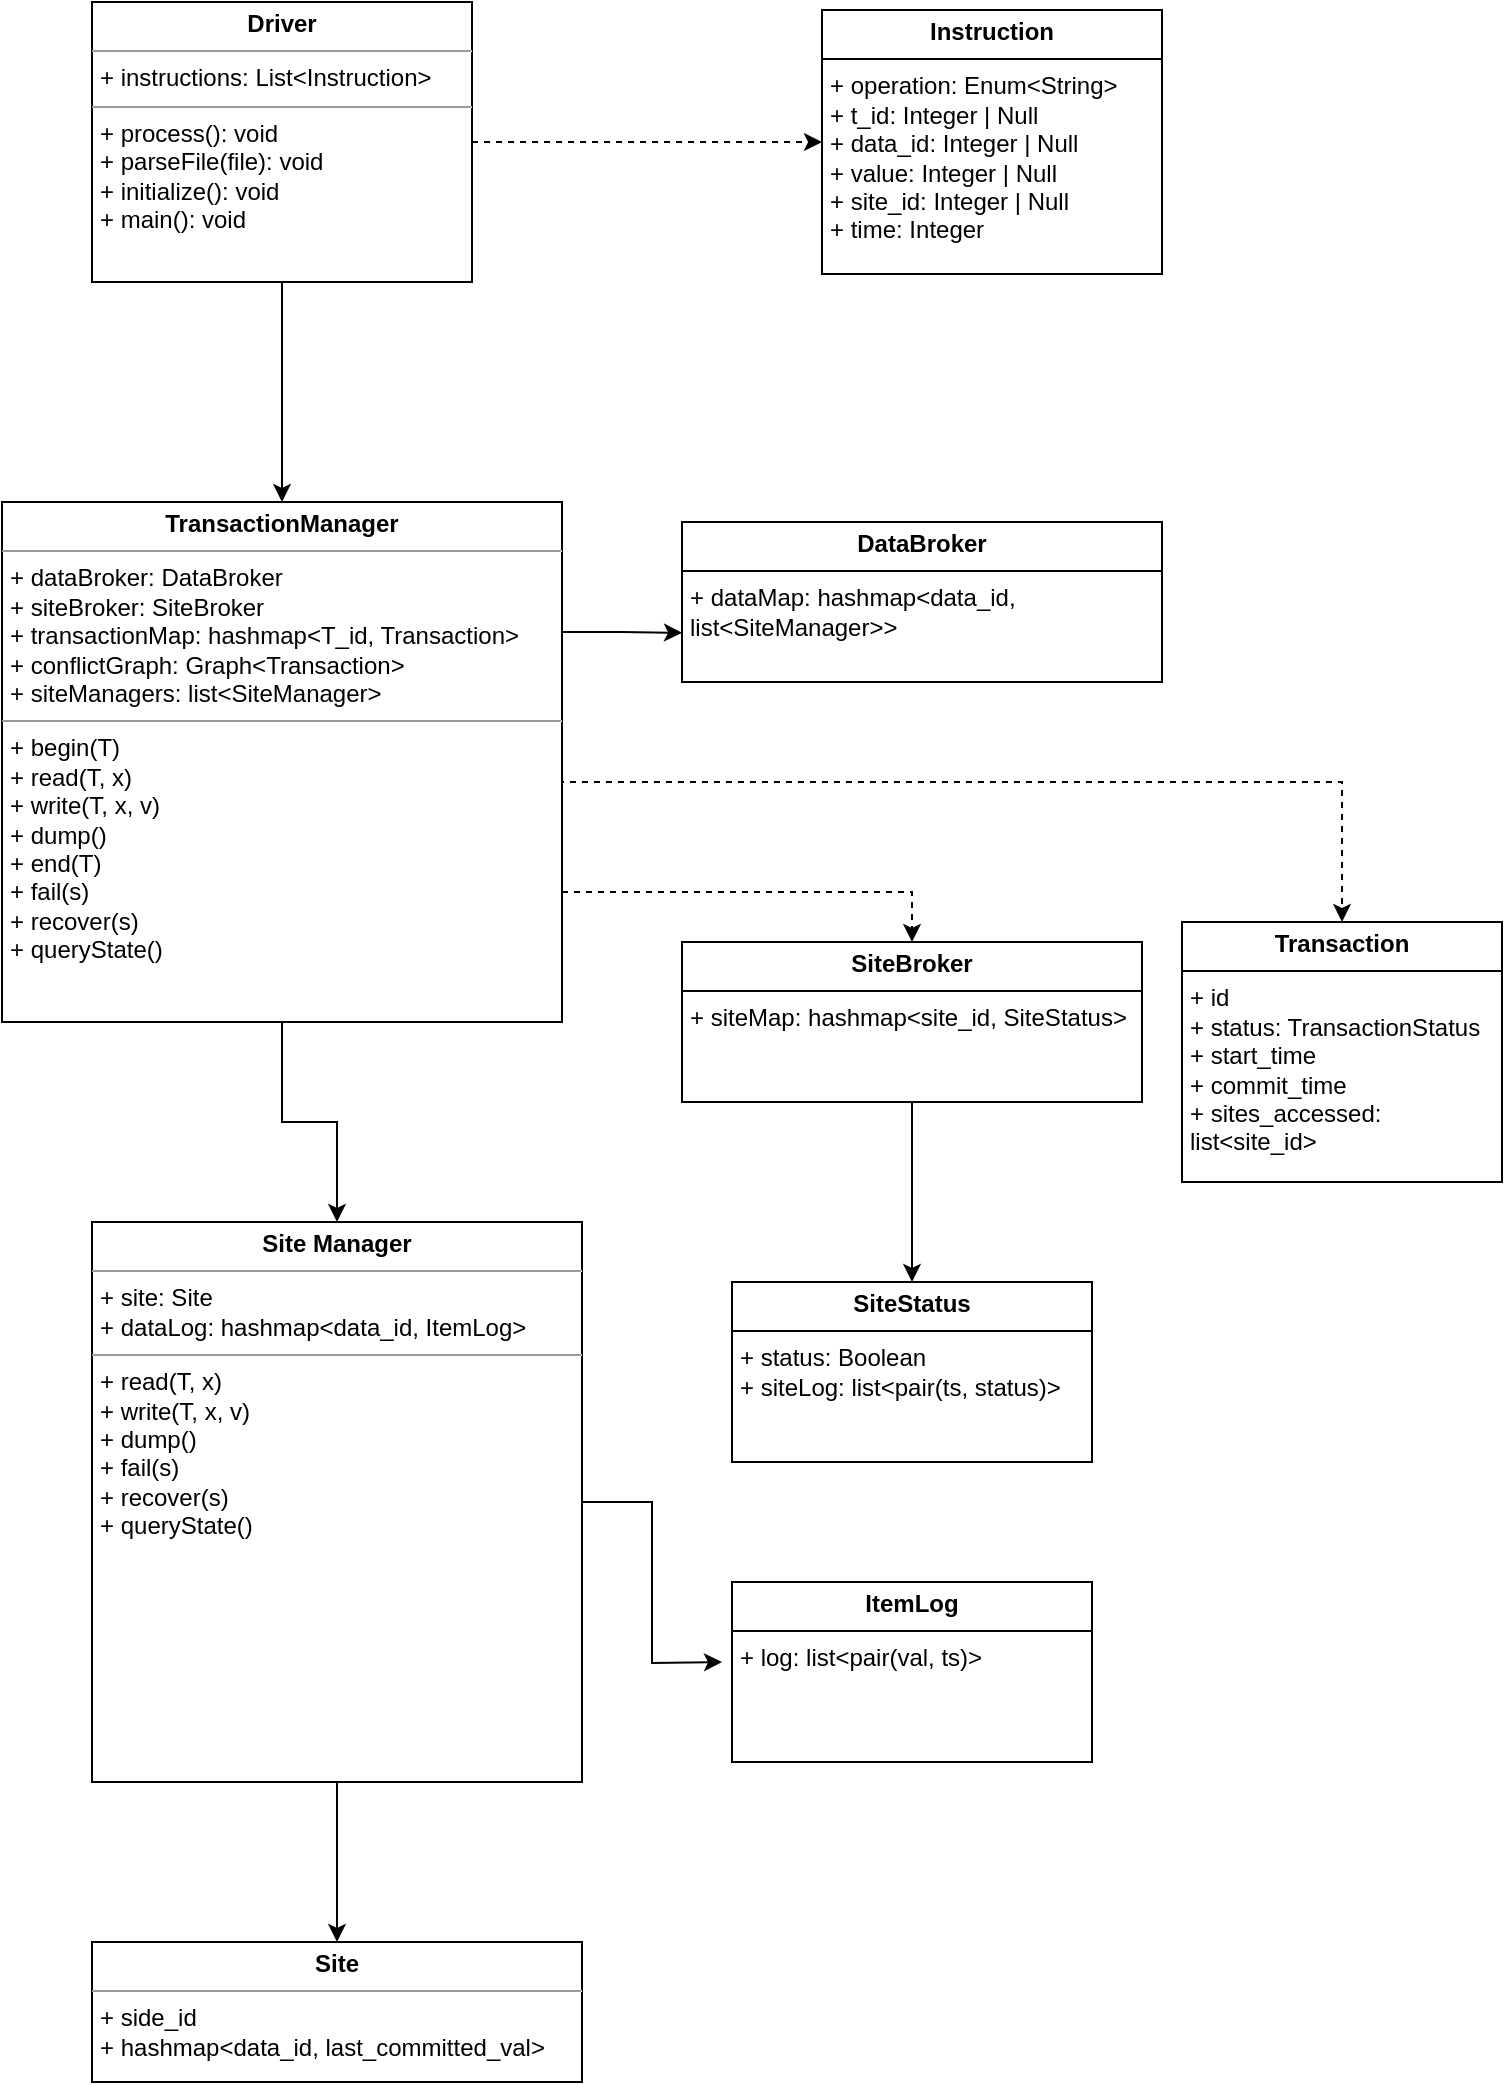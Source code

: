 <mxfile version="24.8.3">
  <diagram name="Page-1" id="c4acf3e9-155e-7222-9cf6-157b1a14988f">
    <mxGraphModel dx="909" dy="1709" grid="1" gridSize="10" guides="1" tooltips="1" connect="1" arrows="1" fold="1" page="1" pageScale="1" pageWidth="850" pageHeight="1100" background="none" math="0" shadow="0">
      <root>
        <mxCell id="0" />
        <mxCell id="1" parent="0" />
        <mxCell id="5d2195bd80daf111-10" value="&lt;p style=&quot;margin:0px;margin-top:4px;text-align:center;&quot;&gt;&lt;b&gt;Site&lt;/b&gt;&lt;/p&gt;&lt;hr size=&quot;1&quot;&gt;&lt;p style=&quot;margin:0px;margin-left:4px;&quot;&gt;+ side_id&lt;/p&gt;&lt;p style=&quot;margin:0px;margin-left:4px;&quot;&gt;+&amp;nbsp;&lt;span style=&quot;background-color: initial;&quot;&gt;hashmap&amp;lt;data_id, last_committed_val&amp;gt;&lt;/span&gt;&lt;/p&gt;&lt;p style=&quot;margin:0px;margin-left:4px;&quot;&gt;&lt;br&gt;&lt;/p&gt;" style="verticalAlign=top;align=left;overflow=fill;fontSize=12;fontFamily=Helvetica;html=1;rounded=0;shadow=0;comic=0;labelBackgroundColor=none;strokeWidth=1" parent="1" vertex="1">
          <mxGeometry x="95" y="890" width="245" height="70" as="geometry" />
        </mxCell>
        <mxCell id="EIfYpKHlNEmlDHZDdE43-5" style="edgeStyle=orthogonalEdgeStyle;rounded=0;orthogonalLoop=1;jettySize=auto;html=1;" parent="1" source="5d2195bd80daf111-18" target="5d2195bd80daf111-19" edge="1">
          <mxGeometry relative="1" as="geometry" />
        </mxCell>
        <mxCell id="EIfYpKHlNEmlDHZDdE43-37" style="edgeStyle=orthogonalEdgeStyle;rounded=0;orthogonalLoop=1;jettySize=auto;html=1;exitX=1;exitY=0.5;exitDx=0;exitDy=0;entryX=0;entryY=0.5;entryDx=0;entryDy=0;dashed=1;" parent="1" source="5d2195bd80daf111-18" target="EIfYpKHlNEmlDHZDdE43-35" edge="1">
          <mxGeometry relative="1" as="geometry" />
        </mxCell>
        <mxCell id="5d2195bd80daf111-18" value="&lt;p style=&quot;margin:0px;margin-top:4px;text-align:center;&quot;&gt;&lt;b&gt;Driver&lt;/b&gt;&lt;/p&gt;&lt;hr size=&quot;1&quot;&gt;&lt;p style=&quot;margin:0px;margin-left:4px;&quot;&gt;+ instructions: List&amp;lt;Instruction&amp;gt;&lt;/p&gt;&lt;hr size=&quot;1&quot;&gt;&lt;p style=&quot;margin:0px;margin-left:4px;&quot;&gt;+ process(): void&lt;br&gt;+ parseFile(file): void&lt;/p&gt;&lt;p style=&quot;margin:0px;margin-left:4px;&quot;&gt;+ initialize(): void&lt;/p&gt;&lt;p style=&quot;margin:0px;margin-left:4px;&quot;&gt;+ main(): void&lt;/p&gt;&lt;p style=&quot;margin:0px;margin-left:4px;&quot;&gt;&lt;br&gt;&lt;/p&gt;" style="verticalAlign=top;align=left;overflow=fill;fontSize=12;fontFamily=Helvetica;html=1;rounded=0;shadow=0;comic=0;labelBackgroundColor=none;strokeWidth=1" parent="1" vertex="1">
          <mxGeometry x="95" y="-80" width="190" height="140" as="geometry" />
        </mxCell>
        <mxCell id="EIfYpKHlNEmlDHZDdE43-41" style="edgeStyle=orthogonalEdgeStyle;rounded=0;orthogonalLoop=1;jettySize=auto;html=1;exitX=1;exitY=0.5;exitDx=0;exitDy=0;entryX=0.5;entryY=0;entryDx=0;entryDy=0;dashed=1;" parent="1" source="5d2195bd80daf111-19" target="EIfYpKHlNEmlDHZDdE43-38" edge="1">
          <mxGeometry relative="1" as="geometry">
            <Array as="points">
              <mxPoint x="250" y="310" />
              <mxPoint x="720" y="310" />
            </Array>
          </mxGeometry>
        </mxCell>
        <mxCell id="EIfYpKHlNEmlDHZDdE43-47" style="edgeStyle=orthogonalEdgeStyle;rounded=0;orthogonalLoop=1;jettySize=auto;html=1;exitX=1;exitY=0.75;exitDx=0;exitDy=0;entryX=0.5;entryY=0;entryDx=0;entryDy=0;dashed=1;" parent="1" source="5d2195bd80daf111-19" target="EIfYpKHlNEmlDHZDdE43-46" edge="1">
          <mxGeometry relative="1" as="geometry" />
        </mxCell>
        <mxCell id="ZkX1OmZ0OC17ezpgjjzT-1" style="edgeStyle=orthogonalEdgeStyle;rounded=0;orthogonalLoop=1;jettySize=auto;html=1;entryX=0.5;entryY=0;entryDx=0;entryDy=0;" edge="1" parent="1" source="5d2195bd80daf111-19" target="5d2195bd80daf111-20">
          <mxGeometry relative="1" as="geometry" />
        </mxCell>
        <mxCell id="ZkX1OmZ0OC17ezpgjjzT-2" style="edgeStyle=orthogonalEdgeStyle;rounded=0;orthogonalLoop=1;jettySize=auto;html=1;exitX=1;exitY=0.25;exitDx=0;exitDy=0;" edge="1" parent="1" source="5d2195bd80daf111-19">
          <mxGeometry relative="1" as="geometry">
            <mxPoint x="390" y="235.4" as="targetPoint" />
          </mxGeometry>
        </mxCell>
        <mxCell id="5d2195bd80daf111-19" value="&lt;p style=&quot;margin:0px;margin-top:4px;text-align:center;&quot;&gt;&lt;b&gt;TransactionManager&lt;/b&gt;&lt;/p&gt;&lt;hr size=&quot;1&quot;&gt;&lt;p style=&quot;margin:0px;margin-left:4px;&quot;&gt;+ dataBroker: DataBroker&lt;br&gt;+ siteBroker: SiteBroker&lt;/p&gt;&lt;p style=&quot;margin:0px;margin-left:4px;&quot;&gt;+ transactionMap&lt;span style=&quot;background-color: initial;&quot;&gt;: hashmap&lt;/span&gt;&lt;span style=&quot;background-color: initial;&quot;&gt;&amp;lt;T_id, Transaction&amp;gt;&lt;/span&gt;&lt;/p&gt;&lt;p style=&quot;margin:0px;margin-left:4px;&quot;&gt;&lt;span style=&quot;background-color: initial;&quot;&gt;+ conflictGraph: Graph&amp;lt;Transaction&amp;gt;&lt;/span&gt;&lt;/p&gt;&lt;p style=&quot;margin:0px;margin-left:4px;&quot;&gt;&lt;span style=&quot;background-color: initial;&quot;&gt;+ siteManagers: list&amp;lt;SiteManager&amp;gt;&lt;/span&gt;&lt;/p&gt;&lt;hr size=&quot;1&quot;&gt;&lt;p style=&quot;margin:0px;margin-left:4px;&quot;&gt;+ begin(T)&lt;br&gt;+ read(T, x)&lt;/p&gt;&lt;p style=&quot;margin:0px;margin-left:4px;&quot;&gt;+ write(T, x, v)&lt;/p&gt;&lt;p style=&quot;margin:0px;margin-left:4px;&quot;&gt;+ dump()&lt;/p&gt;&lt;p style=&quot;margin:0px;margin-left:4px;&quot;&gt;+ end(T)&lt;/p&gt;&lt;p style=&quot;margin:0px;margin-left:4px;&quot;&gt;+ fail(s)&lt;/p&gt;&lt;p style=&quot;margin:0px;margin-left:4px;&quot;&gt;+ recover(s)&lt;/p&gt;&lt;p style=&quot;margin:0px;margin-left:4px;&quot;&gt;+ queryState()&lt;/p&gt;&lt;p style=&quot;margin:0px;margin-left:4px;&quot;&gt;&lt;br&gt;&lt;/p&gt;" style="verticalAlign=top;align=left;overflow=fill;fontSize=12;fontFamily=Helvetica;html=1;rounded=0;shadow=0;comic=0;labelBackgroundColor=none;strokeWidth=1" parent="1" vertex="1">
          <mxGeometry x="50" y="170" width="280" height="260" as="geometry" />
        </mxCell>
        <mxCell id="ZkX1OmZ0OC17ezpgjjzT-7" style="edgeStyle=orthogonalEdgeStyle;rounded=0;orthogonalLoop=1;jettySize=auto;html=1;" edge="1" parent="1" source="5d2195bd80daf111-20" target="5d2195bd80daf111-10">
          <mxGeometry relative="1" as="geometry" />
        </mxCell>
        <mxCell id="ZkX1OmZ0OC17ezpgjjzT-8" style="edgeStyle=orthogonalEdgeStyle;rounded=0;orthogonalLoop=1;jettySize=auto;html=1;exitX=1;exitY=0.5;exitDx=0;exitDy=0;" edge="1" parent="1" source="5d2195bd80daf111-20">
          <mxGeometry relative="1" as="geometry">
            <mxPoint x="410" y="750" as="targetPoint" />
          </mxGeometry>
        </mxCell>
        <mxCell id="5d2195bd80daf111-20" value="&lt;p style=&quot;margin:0px;margin-top:4px;text-align:center;&quot;&gt;&lt;b&gt;Site Manager&lt;/b&gt;&lt;/p&gt;&lt;hr size=&quot;1&quot;&gt;&lt;p style=&quot;margin:0px;margin-left:4px;&quot;&gt;+ site: Site&lt;/p&gt;&lt;p style=&quot;margin:0px;margin-left:4px;&quot;&gt;+ dataLog: hashmap&amp;lt;data_id, ItemLog&amp;gt;&lt;/p&gt;&lt;hr size=&quot;1&quot;&gt;&lt;p style=&quot;margin: 0px 0px 0px 4px;&quot;&gt;+ read(T, x)&lt;/p&gt;&lt;p style=&quot;margin: 0px 0px 0px 4px;&quot;&gt;+ write(T, x, v)&lt;/p&gt;&lt;p style=&quot;margin: 0px 0px 0px 4px;&quot;&gt;+ dump()&lt;/p&gt;&lt;p style=&quot;margin: 0px 0px 0px 4px;&quot;&gt;&lt;span style=&quot;background-color: initial;&quot;&gt;+ fail(s)&lt;/span&gt;&lt;/p&gt;&lt;p style=&quot;margin: 0px 0px 0px 4px;&quot;&gt;+ recover(s)&lt;/p&gt;&lt;p style=&quot;margin: 0px 0px 0px 4px;&quot;&gt;+ queryState()&lt;/p&gt;&lt;p style=&quot;margin: 0px 0px 0px 4px;&quot;&gt;&lt;br&gt;&lt;/p&gt;" style="verticalAlign=top;align=left;overflow=fill;fontSize=12;fontFamily=Helvetica;html=1;rounded=0;shadow=0;comic=0;labelBackgroundColor=none;strokeWidth=1" parent="1" vertex="1">
          <mxGeometry x="95" y="530" width="245" height="280" as="geometry" />
        </mxCell>
        <mxCell id="EIfYpKHlNEmlDHZDdE43-35" value="&lt;p style=&quot;margin:0px;margin-top:4px;text-align:center;&quot;&gt;&lt;b&gt;Instruction&lt;/b&gt;&lt;/p&gt;&lt;hr size=&quot;1&quot; style=&quot;border-style:solid;&quot;&gt;&lt;p style=&quot;margin:0px;margin-left:4px;&quot;&gt;+ operation: Enum&amp;lt;String&amp;gt;&lt;/p&gt;&lt;p style=&quot;margin:0px;margin-left:4px;&quot;&gt;+ t_id: Integer | Null&lt;/p&gt;&lt;p style=&quot;margin:0px;margin-left:4px;&quot;&gt;+ data_id: Integer | Null&lt;/p&gt;&lt;p style=&quot;margin:0px;margin-left:4px;&quot;&gt;+ value: Integer | Null&lt;/p&gt;&lt;p style=&quot;margin:0px;margin-left:4px;&quot;&gt;+ site_id: Integer | Null&lt;/p&gt;&lt;p style=&quot;margin:0px;margin-left:4px;&quot;&gt;+ time: Integer&lt;/p&gt;&lt;p style=&quot;margin:0px;margin-left:4px;&quot;&gt;&lt;br&gt;&lt;/p&gt;" style="verticalAlign=top;align=left;overflow=fill;html=1;whiteSpace=wrap;" parent="1" vertex="1">
          <mxGeometry x="460" y="-76" width="170" height="132" as="geometry" />
        </mxCell>
        <mxCell id="EIfYpKHlNEmlDHZDdE43-38" value="&lt;p style=&quot;margin:0px;margin-top:4px;text-align:center;&quot;&gt;&lt;b&gt;Transaction&lt;/b&gt;&lt;/p&gt;&lt;hr size=&quot;1&quot; style=&quot;border-style:solid;&quot;&gt;&lt;p style=&quot;margin:0px;margin-left:4px;&quot;&gt;+ id&lt;/p&gt;&lt;p style=&quot;margin:0px;margin-left:4px;&quot;&gt;+ status: TransactionStatus&lt;/p&gt;&lt;p style=&quot;margin:0px;margin-left:4px;&quot;&gt;+ start_time&lt;/p&gt;&lt;p style=&quot;margin:0px;margin-left:4px;&quot;&gt;+ commit_time&lt;/p&gt;&lt;p style=&quot;margin:0px;margin-left:4px;&quot;&gt;+ sites_accessed: list&amp;lt;site_id&amp;gt;&lt;/p&gt;" style="verticalAlign=top;align=left;overflow=fill;html=1;whiteSpace=wrap;" parent="1" vertex="1">
          <mxGeometry x="640" y="380" width="160" height="130" as="geometry" />
        </mxCell>
        <mxCell id="EIfYpKHlNEmlDHZDdE43-42" value="&lt;p style=&quot;margin:0px;margin-top:4px;text-align:center;&quot;&gt;&lt;b&gt;DataBroker&lt;/b&gt;&lt;/p&gt;&lt;hr size=&quot;1&quot; style=&quot;border-style:solid;&quot;&gt;&lt;p style=&quot;margin:0px;margin-left:4px;&quot;&gt;+ dataMap: hashmap&amp;lt;data_id, list&amp;lt;SiteManager&amp;gt;&amp;gt;&lt;/p&gt;&lt;p style=&quot;margin:0px;margin-left:4px;&quot;&gt;&lt;br&gt;&lt;/p&gt;" style="verticalAlign=top;align=left;overflow=fill;html=1;whiteSpace=wrap;" parent="1" vertex="1">
          <mxGeometry x="390" y="180" width="240" height="80" as="geometry" />
        </mxCell>
        <mxCell id="ZkX1OmZ0OC17ezpgjjzT-5" style="edgeStyle=orthogonalEdgeStyle;rounded=0;orthogonalLoop=1;jettySize=auto;html=1;exitX=0.5;exitY=1;exitDx=0;exitDy=0;entryX=0.5;entryY=0;entryDx=0;entryDy=0;" edge="1" parent="1" source="EIfYpKHlNEmlDHZDdE43-46" target="ZkX1OmZ0OC17ezpgjjzT-3">
          <mxGeometry relative="1" as="geometry" />
        </mxCell>
        <mxCell id="EIfYpKHlNEmlDHZDdE43-46" value="&lt;p style=&quot;margin:0px;margin-top:4px;text-align:center;&quot;&gt;&lt;b&gt;SiteBroker&lt;/b&gt;&lt;/p&gt;&lt;hr size=&quot;1&quot; style=&quot;border-style:solid;&quot;&gt;&lt;p style=&quot;margin:0px;margin-left:4px;&quot;&gt;+ siteMap: hashmap&amp;lt;site_id, SiteStatus&amp;gt;&lt;/p&gt;" style="verticalAlign=top;align=left;overflow=fill;html=1;whiteSpace=wrap;" parent="1" vertex="1">
          <mxGeometry x="390" y="390" width="230" height="80" as="geometry" />
        </mxCell>
        <mxCell id="ZkX1OmZ0OC17ezpgjjzT-3" value="&lt;p style=&quot;margin:0px;margin-top:4px;text-align:center;&quot;&gt;&lt;b&gt;SiteStatus&lt;/b&gt;&lt;/p&gt;&lt;hr size=&quot;1&quot; style=&quot;border-style:solid;&quot;&gt;&lt;p style=&quot;margin:0px;margin-left:4px;&quot;&gt;&lt;span style=&quot;background-color: initial;&quot;&gt;+ status: Boolean&lt;/span&gt;&lt;/p&gt;&lt;p style=&quot;margin:0px;margin-left:4px;&quot;&gt;&lt;span style=&quot;background-color: initial;&quot;&gt;+ siteLog: list&amp;lt;pair(ts, status)&amp;gt;&lt;/span&gt;&lt;/p&gt;" style="verticalAlign=top;align=left;overflow=fill;html=1;whiteSpace=wrap;" vertex="1" parent="1">
          <mxGeometry x="415" y="560" width="180" height="90" as="geometry" />
        </mxCell>
        <mxCell id="ZkX1OmZ0OC17ezpgjjzT-6" value="&lt;p style=&quot;margin:0px;margin-top:4px;text-align:center;&quot;&gt;&lt;b&gt;ItemLog&lt;/b&gt;&lt;/p&gt;&lt;hr size=&quot;1&quot; style=&quot;border-style:solid;&quot;&gt;&lt;p style=&quot;margin:0px;margin-left:4px;&quot;&gt;&lt;span style=&quot;background-color: initial;&quot;&gt;+ log: list&amp;lt;pair(val, ts)&amp;gt;&lt;/span&gt;&lt;/p&gt;" style="verticalAlign=top;align=left;overflow=fill;html=1;whiteSpace=wrap;" vertex="1" parent="1">
          <mxGeometry x="415" y="710" width="180" height="90" as="geometry" />
        </mxCell>
      </root>
    </mxGraphModel>
  </diagram>
</mxfile>
